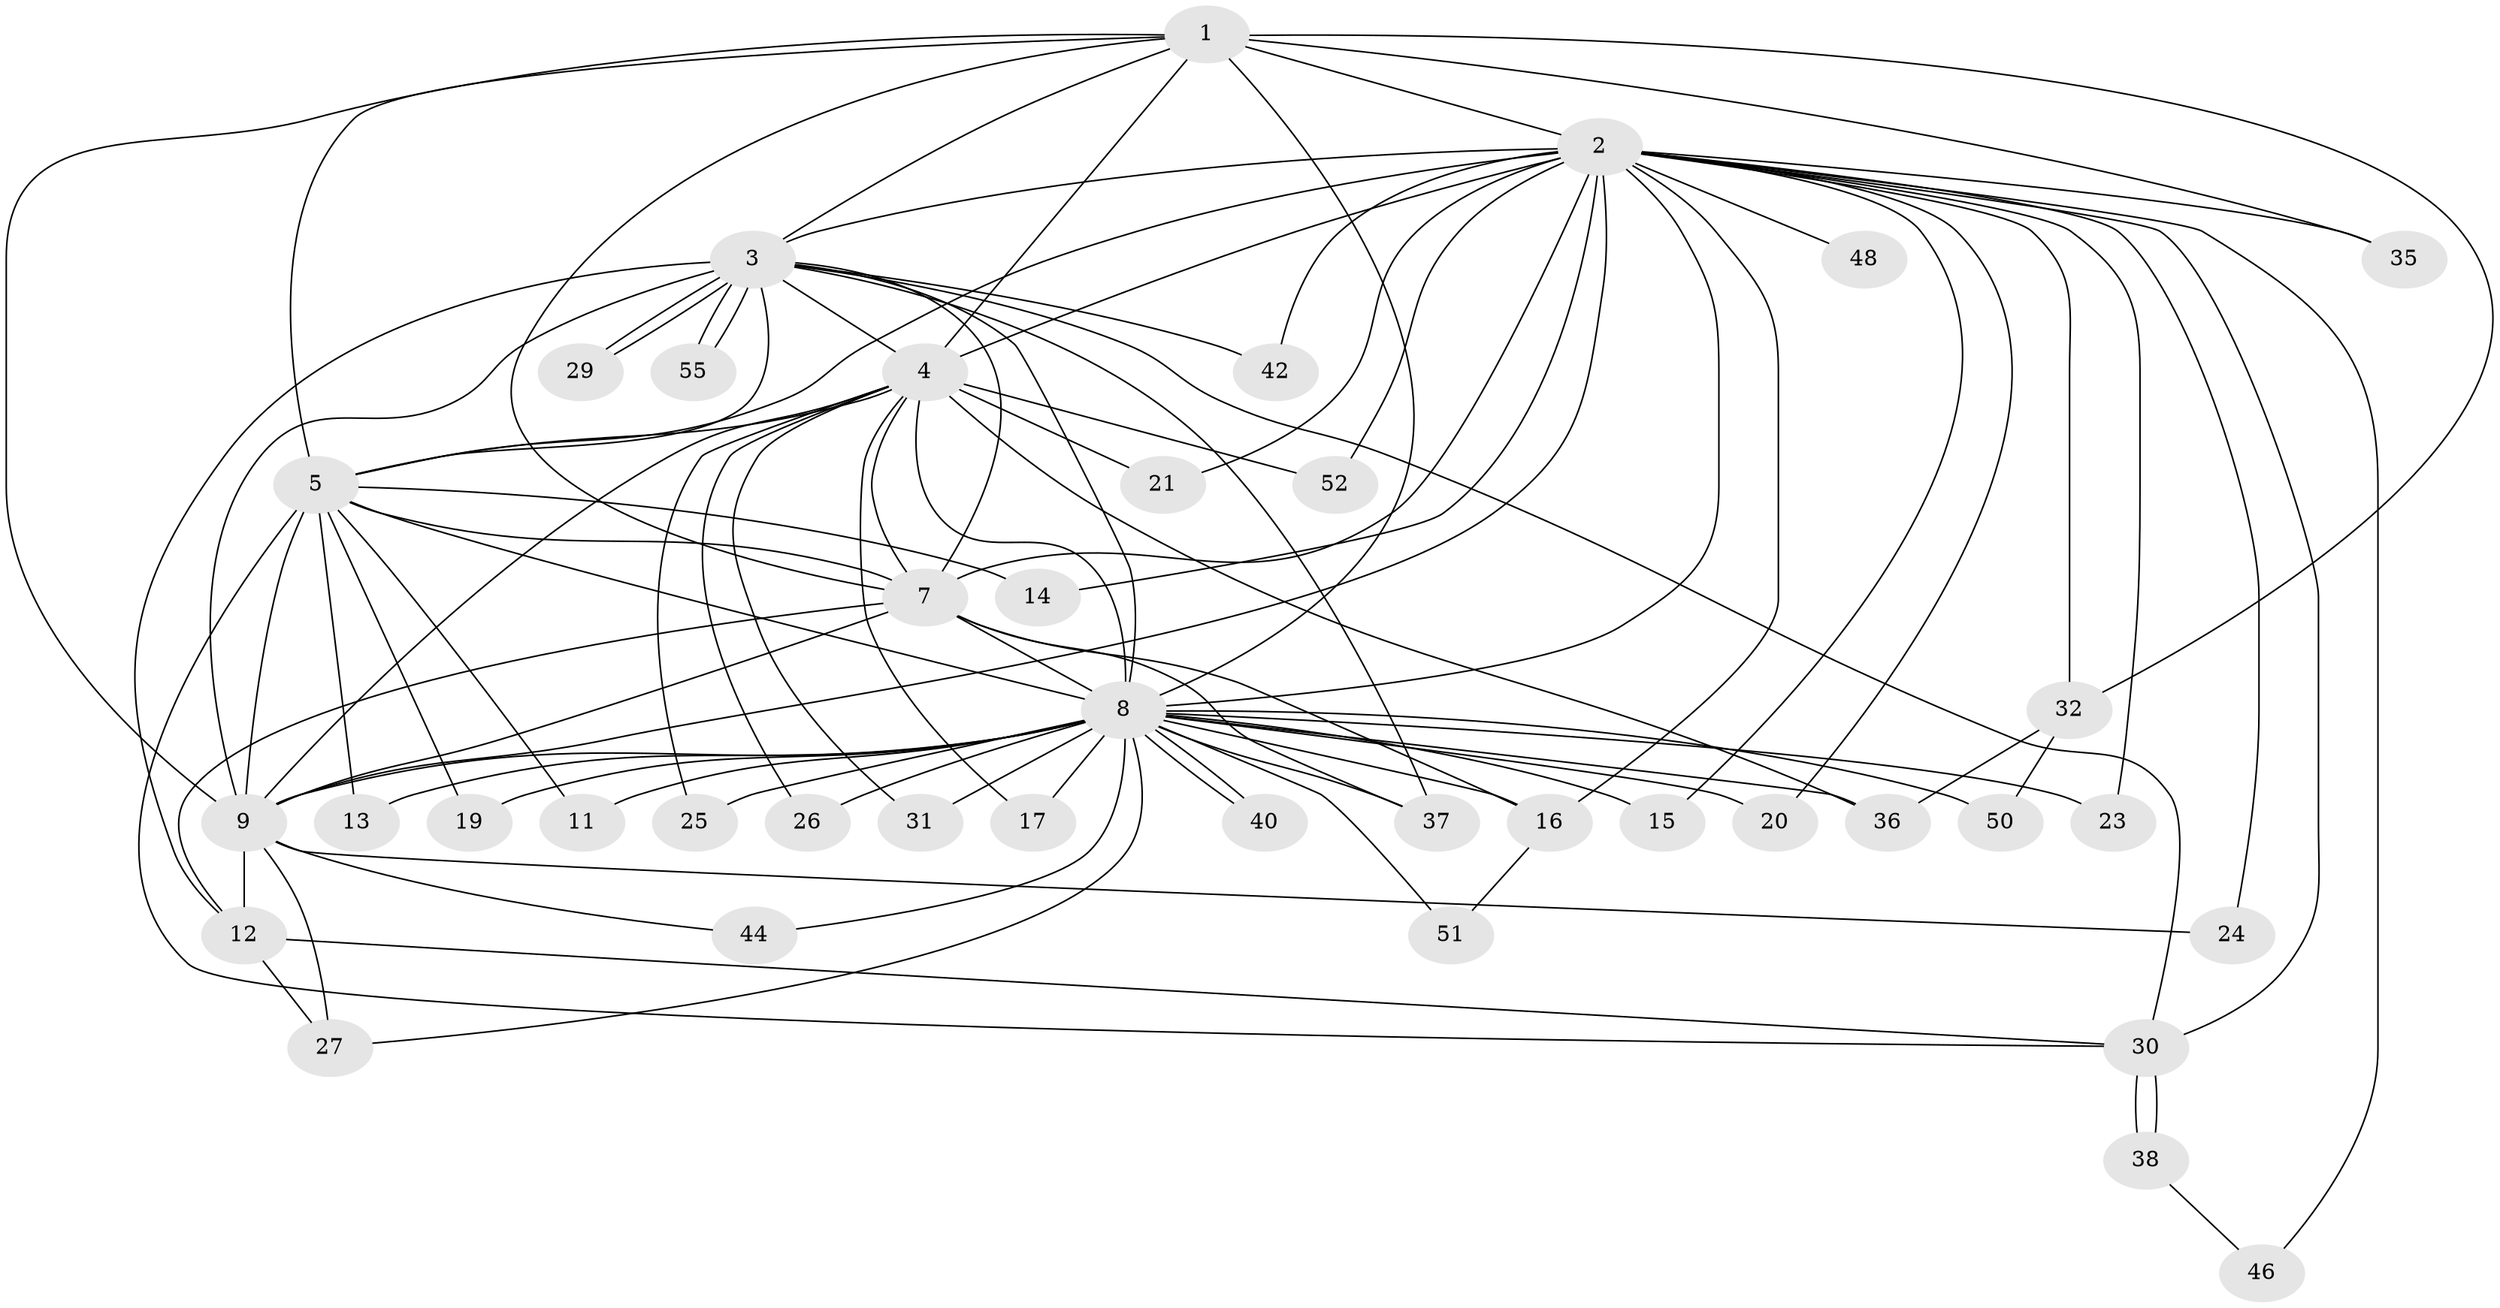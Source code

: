 // Generated by graph-tools (version 1.1) at 2025/51/02/27/25 19:51:46]
// undirected, 40 vertices, 98 edges
graph export_dot {
graph [start="1"]
  node [color=gray90,style=filled];
  1 [super="+43"];
  2 [super="+6"];
  3 [super="+34"];
  4 [super="+41"];
  5 [super="+39"];
  7 [super="+53"];
  8 [super="+10"];
  9 [super="+28"];
  11;
  12 [super="+33"];
  13 [super="+18"];
  14;
  15;
  16 [super="+22"];
  17;
  19;
  20;
  21;
  23;
  24;
  25;
  26;
  27 [super="+45"];
  29;
  30 [super="+49"];
  31;
  32;
  35;
  36 [super="+47"];
  37 [super="+54"];
  38;
  40;
  42;
  44;
  46;
  48;
  50;
  51;
  52;
  55;
  1 -- 2 [weight=2];
  1 -- 3;
  1 -- 4;
  1 -- 5 [weight=2];
  1 -- 7;
  1 -- 8 [weight=2];
  1 -- 9;
  1 -- 32;
  1 -- 35;
  2 -- 3 [weight=2];
  2 -- 4 [weight=3];
  2 -- 5 [weight=3];
  2 -- 7 [weight=2];
  2 -- 8 [weight=4];
  2 -- 9 [weight=2];
  2 -- 14;
  2 -- 15;
  2 -- 21;
  2 -- 23;
  2 -- 32;
  2 -- 46;
  2 -- 16;
  2 -- 20;
  2 -- 24;
  2 -- 30;
  2 -- 35;
  2 -- 42;
  2 -- 48;
  2 -- 52;
  3 -- 4;
  3 -- 5;
  3 -- 7;
  3 -- 8 [weight=2];
  3 -- 9;
  3 -- 12;
  3 -- 29;
  3 -- 29;
  3 -- 42;
  3 -- 55;
  3 -- 55;
  3 -- 30;
  3 -- 37;
  4 -- 5;
  4 -- 7;
  4 -- 8 [weight=2];
  4 -- 9 [weight=2];
  4 -- 17;
  4 -- 21;
  4 -- 25;
  4 -- 26;
  4 -- 31;
  4 -- 36;
  4 -- 52;
  5 -- 7;
  5 -- 8 [weight=2];
  5 -- 9;
  5 -- 11;
  5 -- 14;
  5 -- 19;
  5 -- 13;
  5 -- 30;
  7 -- 8 [weight=2];
  7 -- 9;
  7 -- 16;
  7 -- 37;
  7 -- 12;
  8 -- 9 [weight=2];
  8 -- 17;
  8 -- 19;
  8 -- 25;
  8 -- 37;
  8 -- 40;
  8 -- 40;
  8 -- 44;
  8 -- 51;
  8 -- 11;
  8 -- 13;
  8 -- 15;
  8 -- 20;
  8 -- 23;
  8 -- 26;
  8 -- 27;
  8 -- 31;
  8 -- 50;
  8 -- 16;
  8 -- 36;
  9 -- 12 [weight=2];
  9 -- 24;
  9 -- 44;
  9 -- 27;
  12 -- 27;
  12 -- 30;
  16 -- 51;
  30 -- 38;
  30 -- 38;
  32 -- 36;
  32 -- 50;
  38 -- 46;
}
